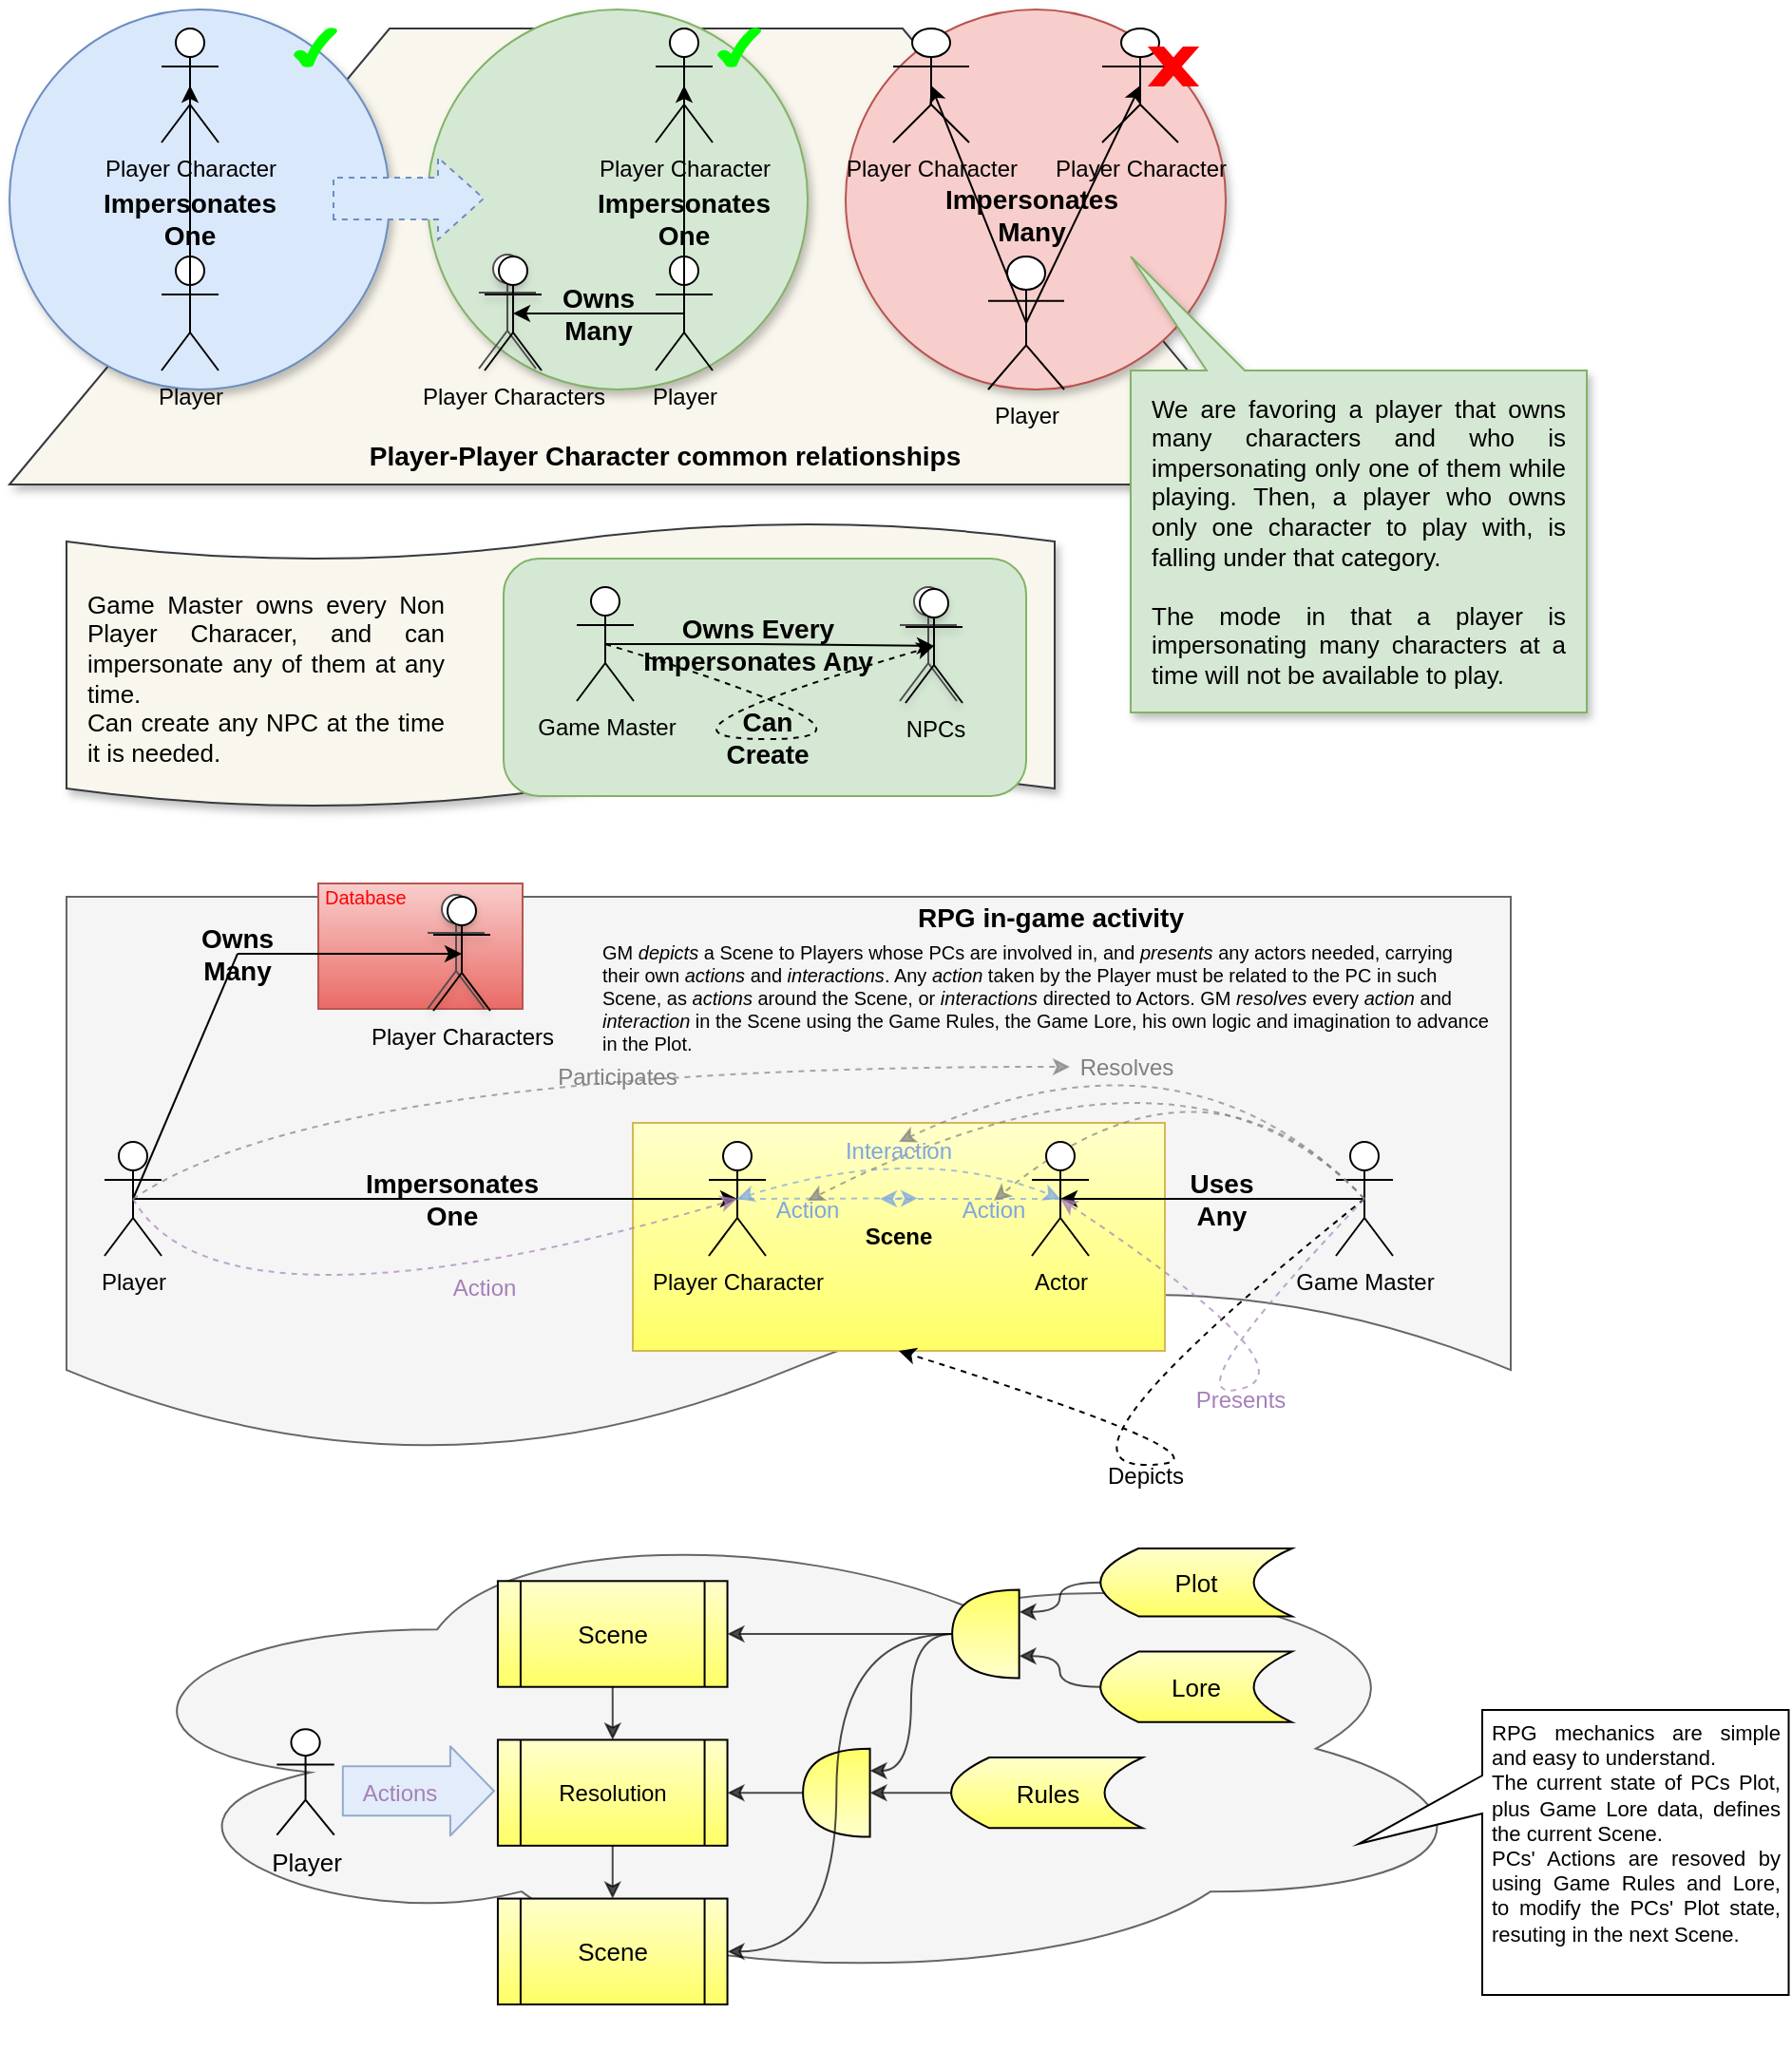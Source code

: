 <mxfile version="20.3.7" type="github">
  <diagram id="R2lEEEUBdFMjLlhIrx00" name="Page-1">
    <mxGraphModel dx="1422" dy="833" grid="1" gridSize="10" guides="1" tooltips="1" connect="1" arrows="1" fold="1" page="1" pageScale="1" pageWidth="850" pageHeight="1100" math="0" shadow="0" extFonts="Permanent Marker^https://fonts.googleapis.com/css?family=Permanent+Marker">
      <root>
        <mxCell id="0" />
        <mxCell id="1" parent="0" />
        <mxCell id="aou195hVtxNa3PgW23SX-64" value="" style="group" parent="1" vertex="1" connectable="0">
          <mxGeometry x="40" y="280" width="520" height="150" as="geometry" />
        </mxCell>
        <mxCell id="aou195hVtxNa3PgW23SX-57" value="" style="shape=tape;whiteSpace=wrap;html=1;shadow=1;fontSize=14;size=0.133;fillColor=#f9f7ed;strokeColor=#36393d;" parent="aou195hVtxNa3PgW23SX-64" vertex="1">
          <mxGeometry width="520" height="150" as="geometry" />
        </mxCell>
        <mxCell id="aou195hVtxNa3PgW23SX-55" value="" style="group" parent="aou195hVtxNa3PgW23SX-64" vertex="1" connectable="0">
          <mxGeometry x="230" y="19" width="275" height="125" as="geometry" />
        </mxCell>
        <mxCell id="aou195hVtxNa3PgW23SX-54" value="" style="rounded=1;whiteSpace=wrap;html=1;shadow=0;strokeColor=#82b366;fontSize=14;fillColor=#d5e8d4;" parent="aou195hVtxNa3PgW23SX-55" vertex="1">
          <mxGeometry width="275" height="125" as="geometry" />
        </mxCell>
        <mxCell id="aou195hVtxNa3PgW23SX-9" value="Game Master" style="shape=umlActor;verticalLabelPosition=bottom;verticalAlign=top;html=1;outlineConnect=0;" parent="aou195hVtxNa3PgW23SX-55" vertex="1">
          <mxGeometry x="38.5" y="15" width="30" height="60" as="geometry" />
        </mxCell>
        <mxCell id="aou195hVtxNa3PgW23SX-45" value="" style="shape=umlActor;verticalLabelPosition=bottom;verticalAlign=top;html=1;outlineConnect=0;strokeColor=#4D4D4D;shadow=1;container=0;" parent="aou195hVtxNa3PgW23SX-55" vertex="1">
          <mxGeometry x="208.5" y="15" width="30" height="60" as="geometry" />
        </mxCell>
        <mxCell id="aou195hVtxNa3PgW23SX-46" value="NPCs" style="shape=umlActor;verticalLabelPosition=bottom;verticalAlign=top;html=1;outlineConnect=0;container=0;" parent="aou195hVtxNa3PgW23SX-55" vertex="1">
          <mxGeometry x="211.5" y="16" width="30" height="60" as="geometry" />
        </mxCell>
        <mxCell id="aou195hVtxNa3PgW23SX-47" value="" style="endArrow=classic;html=1;rounded=0;fontSize=14;exitX=0.5;exitY=0.5;exitDx=0;exitDy=0;exitPerimeter=0;entryX=0.5;entryY=0.5;entryDx=0;entryDy=0;entryPerimeter=0;startArrow=none;" parent="aou195hVtxNa3PgW23SX-55" source="aou195hVtxNa3PgW23SX-48" target="aou195hVtxNa3PgW23SX-46" edge="1">
          <mxGeometry width="50" height="50" relative="1" as="geometry">
            <mxPoint x="158.5" y="205" as="sourcePoint" />
            <mxPoint x="208.5" y="155" as="targetPoint" />
          </mxGeometry>
        </mxCell>
        <mxCell id="aou195hVtxNa3PgW23SX-48" value="&lt;b&gt;Owns Every&lt;br&gt;Impersonates Any&lt;br&gt;&lt;/b&gt;" style="text;html=1;strokeColor=none;fillColor=none;align=center;verticalAlign=middle;whiteSpace=wrap;rounded=0;fontSize=14;container=0;" parent="aou195hVtxNa3PgW23SX-55" vertex="1">
          <mxGeometry x="68.5" y="30" width="130" height="30" as="geometry" />
        </mxCell>
        <mxCell id="aou195hVtxNa3PgW23SX-49" value="" style="endArrow=none;html=1;rounded=0;fontSize=14;exitX=0.5;exitY=0.5;exitDx=0;exitDy=0;exitPerimeter=0;entryX=0.5;entryY=0.5;entryDx=0;entryDy=0;entryPerimeter=0;" parent="aou195hVtxNa3PgW23SX-55" source="aou195hVtxNa3PgW23SX-9" target="aou195hVtxNa3PgW23SX-48" edge="1">
          <mxGeometry width="50" height="50" relative="1" as="geometry">
            <mxPoint x="53.5" y="45" as="sourcePoint" />
            <mxPoint x="226.5" y="46" as="targetPoint" />
          </mxGeometry>
        </mxCell>
        <mxCell id="aou195hVtxNa3PgW23SX-52" value="" style="curved=1;endArrow=classic;html=1;rounded=0;fontSize=14;exitX=0.5;exitY=0.5;exitDx=0;exitDy=0;exitPerimeter=0;entryX=0.5;entryY=0.5;entryDx=0;entryDy=0;entryPerimeter=0;dashed=1;" parent="aou195hVtxNa3PgW23SX-55" source="aou195hVtxNa3PgW23SX-9" target="aou195hVtxNa3PgW23SX-46" edge="1">
          <mxGeometry width="50" height="50" relative="1" as="geometry">
            <mxPoint x="268.5" y="265" as="sourcePoint" />
            <mxPoint x="318.5" y="215" as="targetPoint" />
            <Array as="points">
              <mxPoint x="218.5" y="95" />
              <mxPoint x="58.5" y="95" />
            </Array>
          </mxGeometry>
        </mxCell>
        <mxCell id="aou195hVtxNa3PgW23SX-53" value="&lt;b&gt;Can&lt;br&gt;Create&lt;/b&gt;" style="text;html=1;strokeColor=none;fillColor=none;align=center;verticalAlign=middle;whiteSpace=wrap;rounded=0;shadow=0;fontSize=14;" parent="aou195hVtxNa3PgW23SX-55" vertex="1">
          <mxGeometry x="108.5" y="79" width="60" height="30" as="geometry" />
        </mxCell>
        <mxCell id="aou195hVtxNa3PgW23SX-56" value="&lt;div style=&quot;text-align: justify; font-size: 13px;&quot;&gt;&lt;font style=&quot;font-size: 13px;&quot;&gt;Game Master owns every Non Player Characer, and can impersonate any of them at any time.&lt;/font&gt;&lt;/div&gt;&lt;div style=&quot;text-align: justify; font-size: 13px;&quot;&gt;&lt;font style=&quot;font-size: 13px;&quot;&gt;Can create any NPC at the time it is needed.&lt;/font&gt;&lt;/div&gt;" style="text;html=1;strokeColor=none;fillColor=none;align=center;verticalAlign=middle;whiteSpace=wrap;rounded=0;shadow=0;fontSize=14;" parent="aou195hVtxNa3PgW23SX-64" vertex="1">
          <mxGeometry x="10" y="19" width="190" height="125" as="geometry" />
        </mxCell>
        <mxCell id="ZuMW4sjzyDr7PXu_pNEu-15" value="" style="group" parent="1" vertex="1" connectable="0">
          <mxGeometry x="10" y="10" width="830" height="370" as="geometry" />
        </mxCell>
        <mxCell id="aou195hVtxNa3PgW23SX-34" value="" style="group;" parent="ZuMW4sjzyDr7PXu_pNEu-15" vertex="1" connectable="0">
          <mxGeometry width="670" height="250" as="geometry" />
        </mxCell>
        <mxCell id="aou195hVtxNa3PgW23SX-58" value="" style="shape=trapezoid;perimeter=trapezoidPerimeter;whiteSpace=wrap;html=1;fixedSize=1;shadow=1;strokeColor=#36393d;fontSize=14;fillColor=#f9f7ed;size=200;" parent="aou195hVtxNa3PgW23SX-34" vertex="1">
          <mxGeometry y="10" width="670" height="240" as="geometry" />
        </mxCell>
        <mxCell id="aou195hVtxNa3PgW23SX-33" value="" style="ellipse;whiteSpace=wrap;html=1;aspect=fixed;shadow=1;strokeColor=#6c8ebf;fontSize=14;fillColor=#dae8fc;container=0;" parent="aou195hVtxNa3PgW23SX-34" vertex="1">
          <mxGeometry width="200" height="200" as="geometry" />
        </mxCell>
        <mxCell id="aou195hVtxNa3PgW23SX-2" value="Player" style="shape=umlActor;verticalLabelPosition=bottom;verticalAlign=top;html=1;outlineConnect=0;container=0;" parent="aou195hVtxNa3PgW23SX-34" vertex="1">
          <mxGeometry x="80" y="130" width="30" height="60" as="geometry" />
        </mxCell>
        <mxCell id="aou195hVtxNa3PgW23SX-11" value="Player Character" style="shape=umlActor;verticalLabelPosition=bottom;verticalAlign=top;html=1;outlineConnect=0;container=0;" parent="aou195hVtxNa3PgW23SX-34" vertex="1">
          <mxGeometry x="80" y="10" width="30" height="60" as="geometry" />
        </mxCell>
        <mxCell id="aou195hVtxNa3PgW23SX-27" value="&lt;b&gt;Impersonates&lt;br&gt;One&lt;br&gt;&lt;/b&gt;" style="text;html=1;strokeColor=none;fillColor=none;align=center;verticalAlign=middle;whiteSpace=wrap;rounded=0;fontSize=14;container=0;" parent="aou195hVtxNa3PgW23SX-34" vertex="1">
          <mxGeometry x="45" y="95" width="100" height="30" as="geometry" />
        </mxCell>
        <mxCell id="aou195hVtxNa3PgW23SX-28" value="" style="endArrow=classic;html=1;rounded=0;fontSize=14;exitX=0.5;exitY=0.5;exitDx=0;exitDy=0;exitPerimeter=0;entryX=0.5;entryY=0.5;entryDx=0;entryDy=0;entryPerimeter=0;" parent="aou195hVtxNa3PgW23SX-34" source="aou195hVtxNa3PgW23SX-2" target="aou195hVtxNa3PgW23SX-11" edge="1">
          <mxGeometry width="50" height="50" relative="1" as="geometry">
            <mxPoint x="100" y="160" as="sourcePoint" />
            <mxPoint x="100" y="40" as="targetPoint" />
          </mxGeometry>
        </mxCell>
        <mxCell id="aou195hVtxNa3PgW23SX-37" value="" style="verticalLabelPosition=bottom;verticalAlign=top;html=1;shape=mxgraph.basic.tick;shadow=0;strokeColor=#00FF00;fontSize=14;fillColor=#00FF00;" parent="aou195hVtxNa3PgW23SX-34" vertex="1">
          <mxGeometry x="150" y="10" width="22" height="20" as="geometry" />
        </mxCell>
        <mxCell id="aou195hVtxNa3PgW23SX-42" value="&lt;b&gt;Player-Player Character common relationships&lt;/b&gt;" style="text;html=1;strokeColor=none;fillColor=none;align=center;verticalAlign=middle;whiteSpace=wrap;rounded=0;shadow=0;fontSize=14;" parent="aou195hVtxNa3PgW23SX-34" vertex="1">
          <mxGeometry x="180" y="220" width="330" height="30" as="geometry" />
        </mxCell>
        <mxCell id="aou195hVtxNa3PgW23SX-35" value="" style="group" parent="ZuMW4sjzyDr7PXu_pNEu-15" vertex="1" connectable="0">
          <mxGeometry x="220" width="200" height="200" as="geometry" />
        </mxCell>
        <mxCell id="aou195hVtxNa3PgW23SX-32" value="" style="ellipse;whiteSpace=wrap;html=1;aspect=fixed;shadow=1;strokeColor=#82b366;fontSize=14;fillColor=#d5e8d4;container=0;" parent="aou195hVtxNa3PgW23SX-35" vertex="1">
          <mxGeometry width="200" height="200" as="geometry" />
        </mxCell>
        <mxCell id="aou195hVtxNa3PgW23SX-26" value="" style="shape=umlActor;verticalLabelPosition=bottom;verticalAlign=top;html=1;outlineConnect=0;strokeColor=#4D4D4D;shadow=1;container=0;" parent="aou195hVtxNa3PgW23SX-35" vertex="1">
          <mxGeometry x="27" y="129" width="30" height="60" as="geometry" />
        </mxCell>
        <mxCell id="aou195hVtxNa3PgW23SX-6" value="Player" style="shape=umlActor;verticalLabelPosition=bottom;verticalAlign=top;html=1;outlineConnect=0;container=0;" parent="aou195hVtxNa3PgW23SX-35" vertex="1">
          <mxGeometry x="120" y="130" width="30" height="60" as="geometry" />
        </mxCell>
        <mxCell id="aou195hVtxNa3PgW23SX-12" value="Player Characters" style="shape=umlActor;verticalLabelPosition=bottom;verticalAlign=top;html=1;outlineConnect=0;container=0;" parent="aou195hVtxNa3PgW23SX-35" vertex="1">
          <mxGeometry x="30" y="130" width="30" height="60" as="geometry" />
        </mxCell>
        <mxCell id="aou195hVtxNa3PgW23SX-13" value="Player Character" style="shape=umlActor;verticalLabelPosition=bottom;verticalAlign=top;html=1;outlineConnect=0;container=0;" parent="aou195hVtxNa3PgW23SX-35" vertex="1">
          <mxGeometry x="120" y="10" width="30" height="60" as="geometry" />
        </mxCell>
        <mxCell id="aou195hVtxNa3PgW23SX-21" value="" style="endArrow=classic;html=1;rounded=0;fontSize=14;exitX=0.5;exitY=0.5;exitDx=0;exitDy=0;exitPerimeter=0;entryX=0.5;entryY=0.5;entryDx=0;entryDy=0;entryPerimeter=0;" parent="aou195hVtxNa3PgW23SX-35" source="aou195hVtxNa3PgW23SX-6" target="aou195hVtxNa3PgW23SX-13" edge="1">
          <mxGeometry width="50" height="50" relative="1" as="geometry">
            <mxPoint x="220" y="160" as="sourcePoint" />
            <mxPoint x="270" y="110" as="targetPoint" />
          </mxGeometry>
        </mxCell>
        <mxCell id="aou195hVtxNa3PgW23SX-22" value="&lt;b&gt;Impersonates&lt;br&gt;One&lt;br&gt;&lt;/b&gt;" style="text;html=1;strokeColor=none;fillColor=none;align=center;verticalAlign=middle;whiteSpace=wrap;rounded=0;fontSize=14;container=0;" parent="aou195hVtxNa3PgW23SX-35" vertex="1">
          <mxGeometry x="85" y="95" width="100" height="30" as="geometry" />
        </mxCell>
        <mxCell id="aou195hVtxNa3PgW23SX-23" value="" style="endArrow=classic;html=1;rounded=0;fontSize=14;exitX=0.5;exitY=0.5;exitDx=0;exitDy=0;exitPerimeter=0;entryX=0.5;entryY=0.5;entryDx=0;entryDy=0;entryPerimeter=0;startArrow=none;" parent="aou195hVtxNa3PgW23SX-35" source="aou195hVtxNa3PgW23SX-24" target="aou195hVtxNa3PgW23SX-12" edge="1">
          <mxGeometry width="50" height="50" relative="1" as="geometry">
            <mxPoint x="220" y="180" as="sourcePoint" />
            <mxPoint x="270" y="130" as="targetPoint" />
          </mxGeometry>
        </mxCell>
        <mxCell id="aou195hVtxNa3PgW23SX-24" value="&lt;b&gt;Owns&lt;br&gt;Many&lt;br&gt;&lt;/b&gt;" style="text;html=1;strokeColor=none;fillColor=none;align=center;verticalAlign=middle;whiteSpace=wrap;rounded=0;fontSize=14;container=0;" parent="aou195hVtxNa3PgW23SX-35" vertex="1">
          <mxGeometry x="60" y="145" width="60" height="30" as="geometry" />
        </mxCell>
        <mxCell id="aou195hVtxNa3PgW23SX-25" value="" style="endArrow=none;html=1;rounded=0;fontSize=14;exitX=0.5;exitY=0.5;exitDx=0;exitDy=0;exitPerimeter=0;entryX=0.5;entryY=0.5;entryDx=0;entryDy=0;entryPerimeter=0;" parent="aou195hVtxNa3PgW23SX-35" source="aou195hVtxNa3PgW23SX-6" target="aou195hVtxNa3PgW23SX-24" edge="1">
          <mxGeometry width="50" height="50" relative="1" as="geometry">
            <mxPoint x="135" y="160" as="sourcePoint" />
            <mxPoint x="45" y="160" as="targetPoint" />
          </mxGeometry>
        </mxCell>
        <mxCell id="aou195hVtxNa3PgW23SX-38" value="" style="verticalLabelPosition=bottom;verticalAlign=top;html=1;shape=mxgraph.basic.tick;shadow=0;strokeColor=#00FF00;fontSize=14;fillColor=#00FF00;" parent="aou195hVtxNa3PgW23SX-35" vertex="1">
          <mxGeometry x="153" y="10" width="22" height="20" as="geometry" />
        </mxCell>
        <mxCell id="aou195hVtxNa3PgW23SX-61" value="" style="shape=flexArrow;endArrow=classic;html=1;rounded=0;dashed=1;fontSize=14;width=22;endSize=7.67;fillColor=#dae8fc;strokeColor=#6c8ebf;" parent="aou195hVtxNa3PgW23SX-35" edge="1">
          <mxGeometry width="50" height="50" relative="1" as="geometry">
            <mxPoint x="-50" y="99.5" as="sourcePoint" />
            <mxPoint x="30" y="99.5" as="targetPoint" />
          </mxGeometry>
        </mxCell>
        <mxCell id="aou195hVtxNa3PgW23SX-36" value="" style="group" parent="ZuMW4sjzyDr7PXu_pNEu-15" vertex="1" connectable="0">
          <mxGeometry x="440" width="200" height="200" as="geometry" />
        </mxCell>
        <mxCell id="aou195hVtxNa3PgW23SX-29" value="" style="ellipse;whiteSpace=wrap;html=1;aspect=fixed;shadow=1;strokeColor=#b85450;fontSize=14;fillColor=#f8cecc;container=0;" parent="aou195hVtxNa3PgW23SX-36" vertex="1">
          <mxGeometry width="200" height="200" as="geometry" />
        </mxCell>
        <mxCell id="aou195hVtxNa3PgW23SX-5" value="Player" style="shape=umlActor;verticalLabelPosition=bottom;verticalAlign=top;html=1;outlineConnect=0;container=0;" parent="aou195hVtxNa3PgW23SX-36" vertex="1">
          <mxGeometry x="75" y="130" width="40" height="70" as="geometry" />
        </mxCell>
        <mxCell id="aou195hVtxNa3PgW23SX-14" value="Player Character" style="shape=umlActor;verticalLabelPosition=bottom;verticalAlign=top;html=1;outlineConnect=0;container=0;" parent="aou195hVtxNa3PgW23SX-36" vertex="1">
          <mxGeometry x="25" y="10" width="40" height="60" as="geometry" />
        </mxCell>
        <mxCell id="aou195hVtxNa3PgW23SX-15" value="Player Character" style="shape=umlActor;verticalLabelPosition=bottom;verticalAlign=top;html=1;outlineConnect=0;container=0;" parent="aou195hVtxNa3PgW23SX-36" vertex="1">
          <mxGeometry x="135" y="10" width="40" height="60" as="geometry" />
        </mxCell>
        <mxCell id="aou195hVtxNa3PgW23SX-16" value="" style="endArrow=classic;html=1;rounded=0;exitX=0.5;exitY=0.5;exitDx=0;exitDy=0;exitPerimeter=0;entryX=0.5;entryY=0.5;entryDx=0;entryDy=0;entryPerimeter=0;" parent="aou195hVtxNa3PgW23SX-36" source="aou195hVtxNa3PgW23SX-5" target="aou195hVtxNa3PgW23SX-14" edge="1">
          <mxGeometry width="50" height="50" relative="1" as="geometry">
            <mxPoint x="-205" y="-60" as="sourcePoint" />
            <mxPoint x="55" y="90" as="targetPoint" />
          </mxGeometry>
        </mxCell>
        <mxCell id="aou195hVtxNa3PgW23SX-17" value="" style="endArrow=classic;html=1;rounded=0;exitX=0.5;exitY=0.5;exitDx=0;exitDy=0;exitPerimeter=0;entryX=0.5;entryY=0.5;entryDx=0;entryDy=0;entryPerimeter=0;" parent="aou195hVtxNa3PgW23SX-36" source="aou195hVtxNa3PgW23SX-5" target="aou195hVtxNa3PgW23SX-15" edge="1">
          <mxGeometry width="50" height="50" relative="1" as="geometry">
            <mxPoint x="145" y="180" as="sourcePoint" />
            <mxPoint x="195" y="130" as="targetPoint" />
          </mxGeometry>
        </mxCell>
        <mxCell id="aou195hVtxNa3PgW23SX-18" value="&lt;font style=&quot;font-size: 14px;&quot;&gt;&lt;b&gt;Impersonates Many&lt;/b&gt;&lt;/font&gt;" style="text;html=1;strokeColor=none;fillColor=none;align=center;verticalAlign=middle;whiteSpace=wrap;rounded=0;container=0;" parent="aou195hVtxNa3PgW23SX-36" vertex="1">
          <mxGeometry x="48" y="93" width="100" height="30" as="geometry" />
        </mxCell>
        <mxCell id="aou195hVtxNa3PgW23SX-41" value="" style="verticalLabelPosition=bottom;verticalAlign=top;html=1;shape=mxgraph.basic.x;shadow=0;strokeColor=#FF0000;fontSize=14;fillColor=#FF0000;" parent="aou195hVtxNa3PgW23SX-36" vertex="1">
          <mxGeometry x="160" y="20" width="25" height="20" as="geometry" />
        </mxCell>
        <mxCell id="aou195hVtxNa3PgW23SX-59" value="" style="shape=callout;whiteSpace=wrap;html=1;perimeter=calloutPerimeter;shadow=1;strokeColor=#82b366;fontSize=14;fillColor=#d5e8d4;rotation=-180;position2=1;size=60;position=0.75;base=20;" parent="ZuMW4sjzyDr7PXu_pNEu-15" vertex="1">
          <mxGeometry x="590" y="130" width="240" height="240" as="geometry" />
        </mxCell>
        <mxCell id="aou195hVtxNa3PgW23SX-43" value="&lt;div style=&quot;text-align: justify; font-size: 13px;&quot;&gt;&lt;font style=&quot;font-size: 13px;&quot;&gt;&lt;span style=&quot;background-color: initial;&quot;&gt;We are favoring a player that owns many characters and who is impersonating only one of them while playing.&amp;nbsp;&lt;/span&gt;&lt;span style=&quot;background-color: initial;&quot;&gt;Then, a player who owns only one character to play with, is falling under that category.&lt;/span&gt;&lt;/font&gt;&lt;/div&gt;&lt;div style=&quot;text-align: justify; font-size: 13px;&quot;&gt;&lt;span style=&quot;background-color: initial;&quot;&gt;&lt;font style=&quot;font-size: 13px;&quot;&gt;&lt;br&gt;&lt;/font&gt;&lt;/span&gt;&lt;/div&gt;&lt;div style=&quot;text-align: justify; font-size: 13px;&quot;&gt;&lt;span style=&quot;background-color: initial;&quot;&gt;&lt;font style=&quot;font-size: 13px;&quot;&gt;The mode in that a player is impersonating many characters at a time will not be available to play.&lt;/font&gt;&lt;/span&gt;&lt;br&gt;&lt;/div&gt;" style="text;html=1;align=center;verticalAlign=middle;whiteSpace=wrap;rounded=0;shadow=0;fontSize=14;" parent="ZuMW4sjzyDr7PXu_pNEu-15" vertex="1">
          <mxGeometry x="600" y="200" width="220" height="160" as="geometry" />
        </mxCell>
        <mxCell id="bIGRko6XM1G6xnFG-4mg-47" value="" style="group" parent="1" vertex="1" connectable="0">
          <mxGeometry x="40" y="470" width="760" height="322" as="geometry" />
        </mxCell>
        <mxCell id="bIGRko6XM1G6xnFG-4mg-45" value="" style="shape=document;whiteSpace=wrap;html=1;boundedLbl=1;fontSize=14;fontColor=#333333;fillColor=#f5f5f5;strokeColor=#666666;" parent="bIGRko6XM1G6xnFG-4mg-47" vertex="1">
          <mxGeometry y="7" width="760" height="293" as="geometry" />
        </mxCell>
        <mxCell id="bIGRko6XM1G6xnFG-4mg-42" value="&lt;font style=&quot;font-size: 10px;&quot;&gt;Database&lt;/font&gt;" style="rounded=0;whiteSpace=wrap;html=1;align=left;verticalAlign=top;fontSize=10;spacing=0;spacingTop=-3;spacingLeft=3;fillColor=#f8cecc;gradientColor=#ea6b66;strokeColor=#b85450;fontColor=#FF0000;" parent="bIGRko6XM1G6xnFG-4mg-47" vertex="1">
          <mxGeometry x="132.5" width="107.5" height="66" as="geometry" />
        </mxCell>
        <mxCell id="xYm1li1c4TxU5nElEBFN-1" value="&lt;b&gt;Scene&lt;/b&gt;" style="rounded=0;whiteSpace=wrap;html=1;fillColor=#FFFFCC;strokeColor=#d6b656;gradientColor=#FFFF66;" parent="bIGRko6XM1G6xnFG-4mg-47" vertex="1">
          <mxGeometry x="298" y="126" width="280" height="120" as="geometry" />
        </mxCell>
        <mxCell id="ZuMW4sjzyDr7PXu_pNEu-3" value="" style="shape=umlActor;verticalLabelPosition=bottom;verticalAlign=top;html=1;outlineConnect=0;strokeColor=#4D4D4D;shadow=1;container=0;" parent="bIGRko6XM1G6xnFG-4mg-47" vertex="1">
          <mxGeometry x="190" y="6" width="30" height="60" as="geometry" />
        </mxCell>
        <mxCell id="ZuMW4sjzyDr7PXu_pNEu-4" value="Player" style="shape=umlActor;verticalLabelPosition=bottom;verticalAlign=top;html=1;outlineConnect=0;container=0;" parent="bIGRko6XM1G6xnFG-4mg-47" vertex="1">
          <mxGeometry x="20" y="136" width="30" height="60" as="geometry" />
        </mxCell>
        <mxCell id="ZuMW4sjzyDr7PXu_pNEu-5" value="Player Characters" style="shape=umlActor;verticalLabelPosition=bottom;verticalAlign=top;html=1;outlineConnect=0;container=0;" parent="bIGRko6XM1G6xnFG-4mg-47" vertex="1">
          <mxGeometry x="193" y="7" width="30" height="60" as="geometry" />
        </mxCell>
        <mxCell id="ZuMW4sjzyDr7PXu_pNEu-6" value="Player Character" style="shape=umlActor;verticalLabelPosition=bottom;verticalAlign=top;html=1;outlineConnect=0;container=0;" parent="bIGRko6XM1G6xnFG-4mg-47" vertex="1">
          <mxGeometry x="338" y="136" width="30" height="60" as="geometry" />
        </mxCell>
        <mxCell id="ZuMW4sjzyDr7PXu_pNEu-7" value="" style="endArrow=classic;html=1;rounded=0;fontSize=14;exitX=0.5;exitY=0.5;exitDx=0;exitDy=0;exitPerimeter=0;entryX=0.5;entryY=0.5;entryDx=0;entryDy=0;entryPerimeter=0;startArrow=none;" parent="bIGRko6XM1G6xnFG-4mg-47" target="ZuMW4sjzyDr7PXu_pNEu-6" edge="1">
          <mxGeometry width="50" height="50" relative="1" as="geometry">
            <mxPoint x="240" y="166" as="sourcePoint" />
            <mxPoint x="451" y="116" as="targetPoint" />
          </mxGeometry>
        </mxCell>
        <mxCell id="ZuMW4sjzyDr7PXu_pNEu-9" value="" style="endArrow=classic;html=1;rounded=0;fontSize=14;exitX=0.5;exitY=0.5;exitDx=0;exitDy=0;exitPerimeter=0;entryX=0.5;entryY=0.5;entryDx=0;entryDy=0;entryPerimeter=0;startArrow=none;" parent="bIGRko6XM1G6xnFG-4mg-47" source="ZuMW4sjzyDr7PXu_pNEu-10" target="ZuMW4sjzyDr7PXu_pNEu-5" edge="1">
          <mxGeometry width="50" height="50" relative="1" as="geometry">
            <mxPoint x="153" y="186" as="sourcePoint" />
            <mxPoint x="203" y="136" as="targetPoint" />
          </mxGeometry>
        </mxCell>
        <mxCell id="ZuMW4sjzyDr7PXu_pNEu-10" value="&lt;b&gt;Owns&lt;br&gt;Many&lt;br&gt;&lt;/b&gt;" style="text;html=1;strokeColor=none;fillColor=none;align=center;verticalAlign=middle;whiteSpace=wrap;rounded=0;fontSize=14;container=0;" parent="bIGRko6XM1G6xnFG-4mg-47" vertex="1">
          <mxGeometry x="60" y="22" width="60" height="30" as="geometry" />
        </mxCell>
        <mxCell id="ZuMW4sjzyDr7PXu_pNEu-11" value="" style="endArrow=none;html=1;rounded=0;fontSize=14;exitX=0.5;exitY=0.5;exitDx=0;exitDy=0;exitPerimeter=0;entryX=0.5;entryY=0.5;entryDx=0;entryDy=0;entryPerimeter=0;" parent="bIGRko6XM1G6xnFG-4mg-47" source="ZuMW4sjzyDr7PXu_pNEu-4" target="ZuMW4sjzyDr7PXu_pNEu-10" edge="1">
          <mxGeometry width="50" height="50" relative="1" as="geometry">
            <mxPoint x="188" y="166" as="sourcePoint" />
            <mxPoint x="98" y="166" as="targetPoint" />
          </mxGeometry>
        </mxCell>
        <mxCell id="ZuMW4sjzyDr7PXu_pNEu-8" value="&lt;b&gt;Impersonates&lt;br&gt;One&lt;br&gt;&lt;/b&gt;" style="text;html=1;strokeColor=none;fillColor=none;align=center;verticalAlign=middle;whiteSpace=wrap;rounded=0;fontSize=14;container=0;" parent="bIGRko6XM1G6xnFG-4mg-47" vertex="1">
          <mxGeometry x="153" y="151" width="100" height="30" as="geometry" />
        </mxCell>
        <mxCell id="ZuMW4sjzyDr7PXu_pNEu-16" value="" style="endArrow=none;html=1;rounded=0;fontSize=14;exitX=0.5;exitY=0.5;exitDx=0;exitDy=0;exitPerimeter=0;entryX=0.5;entryY=0.5;entryDx=0;entryDy=0;entryPerimeter=0;" parent="bIGRko6XM1G6xnFG-4mg-47" source="ZuMW4sjzyDr7PXu_pNEu-4" edge="1">
          <mxGeometry width="50" height="50" relative="1" as="geometry">
            <mxPoint x="245" y="166" as="sourcePoint" />
            <mxPoint x="322" y="166" as="targetPoint" />
          </mxGeometry>
        </mxCell>
        <mxCell id="ZuMW4sjzyDr7PXu_pNEu-18" value="Game Master" style="shape=umlActor;verticalLabelPosition=bottom;verticalAlign=top;html=1;outlineConnect=0;" parent="bIGRko6XM1G6xnFG-4mg-47" vertex="1">
          <mxGeometry x="668" y="136" width="30" height="60" as="geometry" />
        </mxCell>
        <mxCell id="ZuMW4sjzyDr7PXu_pNEu-19" value="" style="endArrow=classic;html=1;rounded=0;exitX=0.5;exitY=0.5;exitDx=0;exitDy=0;exitPerimeter=0;entryX=0.5;entryY=0.5;entryDx=0;entryDy=0;entryPerimeter=0;" parent="bIGRko6XM1G6xnFG-4mg-47" source="ZuMW4sjzyDr7PXu_pNEu-18" target="ZuMW4sjzyDr7PXu_pNEu-17" edge="1">
          <mxGeometry width="50" height="50" relative="1" as="geometry">
            <mxPoint x="828" y="56" as="sourcePoint" />
            <mxPoint x="878" y="6" as="targetPoint" />
          </mxGeometry>
        </mxCell>
        <mxCell id="ZuMW4sjzyDr7PXu_pNEu-20" value="&lt;b&gt;Uses&lt;br&gt;Any&lt;br&gt;&lt;/b&gt;" style="text;html=1;strokeColor=none;fillColor=none;align=center;verticalAlign=middle;whiteSpace=wrap;rounded=0;fontSize=14;container=0;" parent="bIGRko6XM1G6xnFG-4mg-47" vertex="1">
          <mxGeometry x="558" y="151" width="100" height="30" as="geometry" />
        </mxCell>
        <mxCell id="bIGRko6XM1G6xnFG-4mg-3" value="" style="curved=1;endArrow=classic;html=1;rounded=0;dashed=1;exitX=0.5;exitY=0.5;exitDx=0;exitDy=0;exitPerimeter=0;entryX=0.5;entryY=1;entryDx=0;entryDy=0;" parent="bIGRko6XM1G6xnFG-4mg-47" source="ZuMW4sjzyDr7PXu_pNEu-18" target="xYm1li1c4TxU5nElEBFN-1" edge="1">
          <mxGeometry width="50" height="50" relative="1" as="geometry">
            <mxPoint x="693" y="176" as="sourcePoint" />
            <mxPoint x="528" y="256" as="targetPoint" />
            <Array as="points">
              <mxPoint x="508" y="306" />
              <mxPoint x="628" y="306" />
            </Array>
          </mxGeometry>
        </mxCell>
        <mxCell id="bIGRko6XM1G6xnFG-4mg-7" value="Depicts" style="text;html=1;strokeColor=none;fillColor=none;align=center;verticalAlign=middle;whiteSpace=wrap;rounded=0;" parent="bIGRko6XM1G6xnFG-4mg-47" vertex="1">
          <mxGeometry x="538" y="302" width="60" height="20" as="geometry" />
        </mxCell>
        <mxCell id="bIGRko6XM1G6xnFG-4mg-8" value="Presents" style="text;html=1;strokeColor=none;fillColor=none;align=center;verticalAlign=middle;whiteSpace=wrap;rounded=0;fontColor=#A680B8;" parent="bIGRko6XM1G6xnFG-4mg-47" vertex="1">
          <mxGeometry x="588" y="264" width="60" height="15" as="geometry" />
        </mxCell>
        <mxCell id="bIGRko6XM1G6xnFG-4mg-11" value="" style="curved=1;endArrow=classic;html=1;rounded=0;exitX=0.5;exitY=0.5;exitDx=0;exitDy=0;exitPerimeter=0;entryX=0.5;entryY=0.5;entryDx=0;entryDy=0;dashed=1;entryPerimeter=0;strokeColor=#A680B8;opacity=70;" parent="bIGRko6XM1G6xnFG-4mg-47" target="ZuMW4sjzyDr7PXu_pNEu-17" edge="1">
          <mxGeometry width="50" height="50" relative="1" as="geometry">
            <mxPoint x="683" y="166" as="sourcePoint" />
            <mxPoint x="518" y="126" as="targetPoint" />
            <Array as="points">
              <mxPoint x="578" y="276" />
              <mxPoint x="658" y="256" />
            </Array>
          </mxGeometry>
        </mxCell>
        <mxCell id="bIGRko6XM1G6xnFG-4mg-24" value="" style="curved=1;endArrow=classic;html=1;rounded=0;dashed=1;exitX=0.5;exitY=0.5;exitDx=0;exitDy=0;exitPerimeter=0;entryX=0.5;entryY=0.5;entryDx=0;entryDy=0;entryPerimeter=0;fontColor=#A680B8;strokeColor=#A680B8;opacity=70;" parent="bIGRko6XM1G6xnFG-4mg-47" source="ZuMW4sjzyDr7PXu_pNEu-4" target="ZuMW4sjzyDr7PXu_pNEu-6" edge="1">
          <mxGeometry width="50" height="50" relative="1" as="geometry">
            <mxPoint x="278" y="306" as="sourcePoint" />
            <mxPoint x="328" y="256" as="targetPoint" />
            <Array as="points">
              <mxPoint x="58" y="206" />
              <mxPoint x="218" y="206" />
            </Array>
          </mxGeometry>
        </mxCell>
        <mxCell id="bIGRko6XM1G6xnFG-4mg-25" value="" style="endArrow=classic;html=1;rounded=0;dashed=1;exitX=0.5;exitY=0.5;exitDx=0;exitDy=0;exitPerimeter=0;strokeColor=#7EA6E0;opacity=70;" parent="bIGRko6XM1G6xnFG-4mg-47" source="ZuMW4sjzyDr7PXu_pNEu-6" edge="1">
          <mxGeometry width="50" height="50" relative="1" as="geometry">
            <mxPoint x="348" y="165.71" as="sourcePoint" />
            <mxPoint x="448" y="165.71" as="targetPoint" />
          </mxGeometry>
        </mxCell>
        <mxCell id="bIGRko6XM1G6xnFG-4mg-27" value="Action" style="text;html=1;strokeColor=none;fillColor=none;align=center;verticalAlign=middle;whiteSpace=wrap;rounded=0;fontColor=#7EA6E0;opacity=70;" parent="bIGRko6XM1G6xnFG-4mg-47" vertex="1">
          <mxGeometry x="370" y="167" width="40" height="10" as="geometry" />
        </mxCell>
        <mxCell id="bIGRko6XM1G6xnFG-4mg-28" value="Action" style="text;html=1;strokeColor=none;fillColor=none;align=center;verticalAlign=middle;whiteSpace=wrap;rounded=0;fontColor=#A680B8;" parent="bIGRko6XM1G6xnFG-4mg-47" vertex="1">
          <mxGeometry x="200" y="208" width="40" height="10" as="geometry" />
        </mxCell>
        <mxCell id="bIGRko6XM1G6xnFG-4mg-29" value="" style="endArrow=classic;startArrow=classic;html=1;dashed=1;exitX=0.5;exitY=0.5;exitDx=0;exitDy=0;exitPerimeter=0;entryX=0.5;entryY=0.5;entryDx=0;entryDy=0;entryPerimeter=0;curved=1;strokeColor=#7EA6E0;opacity=70;" parent="bIGRko6XM1G6xnFG-4mg-47" source="ZuMW4sjzyDr7PXu_pNEu-6" target="ZuMW4sjzyDr7PXu_pNEu-17" edge="1">
          <mxGeometry width="50" height="50" relative="1" as="geometry">
            <mxPoint x="158" y="326" as="sourcePoint" />
            <mxPoint x="238" y="326" as="targetPoint" />
            <Array as="points">
              <mxPoint x="448" y="136" />
            </Array>
          </mxGeometry>
        </mxCell>
        <mxCell id="bIGRko6XM1G6xnFG-4mg-31" value="" style="endArrow=classic;html=1;rounded=0;dashed=1;exitX=0.5;exitY=0.5;exitDx=0;exitDy=0;exitPerimeter=0;strokeColor=#7EA6E0;opacity=70;" parent="bIGRko6XM1G6xnFG-4mg-47" source="ZuMW4sjzyDr7PXu_pNEu-17" edge="1">
          <mxGeometry width="50" height="50" relative="1" as="geometry">
            <mxPoint x="523" y="165.71" as="sourcePoint" />
            <mxPoint x="428" y="166" as="targetPoint" />
          </mxGeometry>
        </mxCell>
        <mxCell id="bIGRko6XM1G6xnFG-4mg-32" value="Action" style="text;html=1;strokeColor=none;fillColor=none;align=center;verticalAlign=middle;whiteSpace=wrap;rounded=0;fontColor=#7EA6E0;opacity=70;" parent="bIGRko6XM1G6xnFG-4mg-47" vertex="1">
          <mxGeometry x="468" y="167" width="40" height="10" as="geometry" />
        </mxCell>
        <mxCell id="bIGRko6XM1G6xnFG-4mg-35" value="" style="endArrow=classic;html=1;dashed=1;strokeColor=#808080;curved=1;entryX=0.5;entryY=0;entryDx=0;entryDy=0;exitX=0.5;exitY=0.5;exitDx=0;exitDy=0;exitPerimeter=0;opacity=70;" parent="bIGRko6XM1G6xnFG-4mg-47" source="ZuMW4sjzyDr7PXu_pNEu-18" target="bIGRko6XM1G6xnFG-4mg-30" edge="1">
          <mxGeometry width="50" height="50" relative="1" as="geometry">
            <mxPoint x="278" y="306" as="sourcePoint" />
            <mxPoint x="328" y="256" as="targetPoint" />
            <Array as="points">
              <mxPoint x="588" y="66" />
            </Array>
          </mxGeometry>
        </mxCell>
        <mxCell id="bIGRko6XM1G6xnFG-4mg-36" value="" style="endArrow=classic;html=1;dashed=1;strokeColor=#808080;curved=1;entryX=0.5;entryY=0;entryDx=0;entryDy=0;exitX=0.5;exitY=0.5;exitDx=0;exitDy=0;exitPerimeter=0;opacity=70;" parent="bIGRko6XM1G6xnFG-4mg-47" source="ZuMW4sjzyDr7PXu_pNEu-18" target="bIGRko6XM1G6xnFG-4mg-27" edge="1">
          <mxGeometry width="50" height="50" relative="1" as="geometry">
            <mxPoint x="683" y="166" as="sourcePoint" />
            <mxPoint x="438" y="136" as="targetPoint" />
            <Array as="points">
              <mxPoint x="588" y="66" />
            </Array>
          </mxGeometry>
        </mxCell>
        <mxCell id="bIGRko6XM1G6xnFG-4mg-30" value="Interaction" style="text;html=1;strokeColor=none;fillColor=none;align=center;verticalAlign=middle;whiteSpace=wrap;rounded=0;fontColor=#7EA6E0;opacity=70;" parent="bIGRko6XM1G6xnFG-4mg-47" vertex="1">
          <mxGeometry x="408" y="136" width="60" height="10" as="geometry" />
        </mxCell>
        <mxCell id="bIGRko6XM1G6xnFG-4mg-37" value="" style="endArrow=classic;html=1;dashed=1;strokeColor=#808080;curved=1;entryX=0.5;entryY=0;entryDx=0;entryDy=0;exitX=0.5;exitY=0.5;exitDx=0;exitDy=0;exitPerimeter=0;opacity=70;" parent="bIGRko6XM1G6xnFG-4mg-47" source="ZuMW4sjzyDr7PXu_pNEu-18" target="bIGRko6XM1G6xnFG-4mg-32" edge="1">
          <mxGeometry width="50" height="50" relative="1" as="geometry">
            <mxPoint x="693" y="176" as="sourcePoint" />
            <mxPoint x="400" y="177" as="targetPoint" />
            <Array as="points">
              <mxPoint x="598" y="76" />
            </Array>
          </mxGeometry>
        </mxCell>
        <mxCell id="ZuMW4sjzyDr7PXu_pNEu-17" value="Actor" style="shape=umlActor;verticalLabelPosition=bottom;verticalAlign=top;html=1;outlineConnect=0;" parent="bIGRko6XM1G6xnFG-4mg-47" vertex="1">
          <mxGeometry x="508" y="136" width="30" height="60" as="geometry" />
        </mxCell>
        <mxCell id="bIGRko6XM1G6xnFG-4mg-38" value="Resolves" style="text;html=1;strokeColor=none;fillColor=none;align=center;verticalAlign=middle;whiteSpace=wrap;rounded=0;fontColor=#808080;opacity=70;" parent="bIGRko6XM1G6xnFG-4mg-47" vertex="1">
          <mxGeometry x="528" y="86" width="60" height="21" as="geometry" />
        </mxCell>
        <mxCell id="bIGRko6XM1G6xnFG-4mg-39" value="" style="endArrow=classic;html=1;dashed=1;strokeColor=#808080;curved=1;exitX=0.5;exitY=0.5;exitDx=0;exitDy=0;exitPerimeter=0;entryX=0;entryY=0.5;entryDx=0;entryDy=0;opacity=70;" parent="bIGRko6XM1G6xnFG-4mg-47" source="ZuMW4sjzyDr7PXu_pNEu-4" target="bIGRko6XM1G6xnFG-4mg-38" edge="1">
          <mxGeometry width="50" height="50" relative="1" as="geometry">
            <mxPoint x="28" y="316" as="sourcePoint" />
            <mxPoint x="78" y="266" as="targetPoint" />
            <Array as="points">
              <mxPoint x="138" y="96" />
            </Array>
          </mxGeometry>
        </mxCell>
        <mxCell id="bIGRko6XM1G6xnFG-4mg-40" value="Participates" style="text;html=1;strokeColor=none;fillColor=none;align=center;verticalAlign=middle;whiteSpace=wrap;rounded=0;fontColor=#808080;opacity=70;" parent="bIGRko6XM1G6xnFG-4mg-47" vertex="1">
          <mxGeometry x="260" y="96" width="60" height="11" as="geometry" />
        </mxCell>
        <mxCell id="bIGRko6XM1G6xnFG-4mg-44" value="RPG in-game activity" style="text;html=1;strokeColor=none;fillColor=none;align=center;verticalAlign=middle;whiteSpace=wrap;rounded=0;fontSize=14;fontColor=#000000;fontStyle=1" parent="bIGRko6XM1G6xnFG-4mg-47" vertex="1">
          <mxGeometry x="438" y="12" width="160" height="12" as="geometry" />
        </mxCell>
        <mxCell id="bIGRko6XM1G6xnFG-4mg-46" value="GM&amp;nbsp;&lt;i&gt;depicts &lt;/i&gt;a Scene to Players whose PCs are involved in, and &lt;i&gt;presents &lt;/i&gt;any actors needed, carrying their own &lt;i&gt;actions&lt;/i&gt;&amp;nbsp;and &lt;i&gt;interactions&lt;/i&gt;. Any &lt;i&gt;action &lt;/i&gt;taken by the Player must be related to the PC in such Scene, as &lt;i&gt;actions&lt;/i&gt;&amp;nbsp;around the Scene, or &lt;i&gt;interactions&lt;/i&gt;&amp;nbsp;directed to Actors. GM &lt;i&gt;resolves&lt;/i&gt;&amp;nbsp;every &lt;i&gt;action&lt;/i&gt;&amp;nbsp;and &lt;i&gt;interaction&lt;/i&gt;&amp;nbsp;in the Scene using the Game Rules, the Game Lore, his own logic and imagination to advance in the Plot." style="text;html=1;strokeColor=none;fillColor=none;align=left;verticalAlign=top;whiteSpace=wrap;rounded=0;fontSize=10;fontColor=#000000;spacing=0;spacingTop=-4;spacingLeft=2;spacingRight=2;" parent="bIGRko6XM1G6xnFG-4mg-47" vertex="1">
          <mxGeometry x="280" y="30" width="470" height="60" as="geometry" />
        </mxCell>
        <mxCell id="bIGRko6XM1G6xnFG-4mg-77" value="" style="group" parent="1" vertex="1" connectable="0">
          <mxGeometry x="50" y="800" width="890" height="293.13" as="geometry" />
        </mxCell>
        <mxCell id="bIGRko6XM1G6xnFG-4mg-76" value="" style="ellipse;shape=cloud;whiteSpace=wrap;html=1;fontSize=12;fontColor=#333333;fillColor=#f5f5f5;strokeColor=#666666;" parent="bIGRko6XM1G6xnFG-4mg-77" vertex="1">
          <mxGeometry width="740" height="250.714" as="geometry" />
        </mxCell>
        <mxCell id="bIGRko6XM1G6xnFG-4mg-48" value="Scene" style="shape=process;whiteSpace=wrap;html=1;backgroundOutline=1;fontSize=13;fontColor=#000000;fillColor=#FFFFCC;gradientColor=#FFFF66;" parent="bIGRko6XM1G6xnFG-4mg-77" vertex="1">
          <mxGeometry x="216.966" y="37.143" width="120.816" height="55.714" as="geometry" />
        </mxCell>
        <mxCell id="bIGRko6XM1G6xnFG-4mg-49" value="Plot" style="shape=dataStorage;whiteSpace=wrap;html=1;fixedSize=1;fontSize=13;fontColor=#000000;fillColor=#FFFFCC;gradientColor=#FFFF66;" parent="bIGRko6XM1G6xnFG-4mg-77" vertex="1">
          <mxGeometry x="534.11" y="20" width="100.68" height="35.71" as="geometry" />
        </mxCell>
        <mxCell id="bIGRko6XM1G6xnFG-4mg-50" value="Lore" style="shape=dataStorage;whiteSpace=wrap;html=1;fixedSize=1;fontSize=13;fontColor=#000000;fillColor=#FFFFCC;gradientColor=#FFFF66;" parent="bIGRko6XM1G6xnFG-4mg-77" vertex="1">
          <mxGeometry x="534.109" y="74.286" width="100.68" height="37.143" as="geometry" />
        </mxCell>
        <mxCell id="bIGRko6XM1G6xnFG-4mg-54" style="edgeStyle=orthogonalEdgeStyle;curved=1;orthogonalLoop=1;jettySize=auto;html=1;exitX=1;exitY=0.5;exitDx=0;exitDy=0;exitPerimeter=0;strokeColor=#000000;fontSize=13;fontColor=#000000;opacity=70;" parent="bIGRko6XM1G6xnFG-4mg-77" source="bIGRko6XM1G6xnFG-4mg-51" target="bIGRko6XM1G6xnFG-4mg-48" edge="1">
          <mxGeometry relative="1" as="geometry" />
        </mxCell>
        <mxCell id="bIGRko6XM1G6xnFG-4mg-51" value="" style="shape=or;whiteSpace=wrap;html=1;fontSize=13;fontColor=#000000;fillColor=#FFFFCC;gradientColor=#FFFF66;rotation=-180;" parent="bIGRko6XM1G6xnFG-4mg-77" vertex="1">
          <mxGeometry x="456.082" y="41.786" width="35.238" height="46.429" as="geometry" />
        </mxCell>
        <mxCell id="bIGRko6XM1G6xnFG-4mg-52" style="edgeStyle=orthogonalEdgeStyle;curved=1;orthogonalLoop=1;jettySize=auto;html=1;exitX=0;exitY=0.5;exitDx=0;exitDy=0;entryX=0;entryY=0.75;entryDx=0;entryDy=0;entryPerimeter=0;strokeColor=#000000;fontSize=13;fontColor=#000000;opacity=70;" parent="bIGRko6XM1G6xnFG-4mg-77" source="bIGRko6XM1G6xnFG-4mg-49" target="bIGRko6XM1G6xnFG-4mg-51" edge="1">
          <mxGeometry relative="1" as="geometry" />
        </mxCell>
        <mxCell id="bIGRko6XM1G6xnFG-4mg-53" style="edgeStyle=orthogonalEdgeStyle;curved=1;orthogonalLoop=1;jettySize=auto;html=1;exitX=0;exitY=0.5;exitDx=0;exitDy=0;strokeColor=#000000;fontSize=13;fontColor=#000000;opacity=70;entryX=0;entryY=0.25;entryDx=0;entryDy=0;entryPerimeter=0;" parent="bIGRko6XM1G6xnFG-4mg-77" source="bIGRko6XM1G6xnFG-4mg-50" target="bIGRko6XM1G6xnFG-4mg-51" edge="1">
          <mxGeometry relative="1" as="geometry" />
        </mxCell>
        <mxCell id="bIGRko6XM1G6xnFG-4mg-56" value="Player" style="shape=umlActor;verticalLabelPosition=bottom;verticalAlign=top;html=1;outlineConnect=0;fontSize=13;" parent="bIGRko6XM1G6xnFG-4mg-77" vertex="1">
          <mxGeometry x="100.68" y="115.143" width="30.204" height="55.714" as="geometry" />
        </mxCell>
        <mxCell id="bIGRko6XM1G6xnFG-4mg-57" value="&lt;font style=&quot;font-size: 12px;&quot;&gt;Actions&lt;/font&gt;" style="shape=flexArrow;endArrow=classic;html=1;strokeColor=#6c8ebf;fontSize=13;fontColor=#A680B8;opacity=70;curved=1;width=26;endSize=7.33;fillColor=#dae8fc;labelBackgroundColor=none;" parent="bIGRko6XM1G6xnFG-4mg-77" edge="1">
          <mxGeometry x="-0.25" width="50" height="50" relative="1" as="geometry">
            <mxPoint x="134.912" y="147.643" as="sourcePoint" />
            <mxPoint x="215.456" y="147.643" as="targetPoint" />
            <mxPoint as="offset" />
          </mxGeometry>
        </mxCell>
        <mxCell id="bIGRko6XM1G6xnFG-4mg-62" value="&lt;font&gt;Resolution&lt;/font&gt;" style="shape=process;whiteSpace=wrap;html=1;backgroundOutline=1;fontSize=12;fontColor=#000000;fillColor=#FFFFCC;gradientColor=#FFFF66;" parent="bIGRko6XM1G6xnFG-4mg-77" vertex="1">
          <mxGeometry x="216.966" y="120.714" width="120.816" height="55.714" as="geometry" />
        </mxCell>
        <mxCell id="bIGRko6XM1G6xnFG-4mg-63" style="edgeStyle=orthogonalEdgeStyle;curved=1;orthogonalLoop=1;jettySize=auto;html=1;exitX=0.5;exitY=1;exitDx=0;exitDy=0;labelBackgroundColor=none;strokeColor=#000000;fontSize=12;fontColor=#A680B8;opacity=70;" parent="bIGRko6XM1G6xnFG-4mg-77" source="bIGRko6XM1G6xnFG-4mg-48" target="bIGRko6XM1G6xnFG-4mg-62" edge="1">
          <mxGeometry relative="1" as="geometry" />
        </mxCell>
        <mxCell id="bIGRko6XM1G6xnFG-4mg-65" value="" style="shape=or;whiteSpace=wrap;html=1;fontSize=13;fontColor=#000000;fillColor=#FFFFCC;gradientColor=#FFFF66;rotation=-180;" parent="bIGRko6XM1G6xnFG-4mg-77" vertex="1">
          <mxGeometry x="377.551" y="125.357" width="35.238" height="46.429" as="geometry" />
        </mxCell>
        <mxCell id="bIGRko6XM1G6xnFG-4mg-68" style="edgeStyle=orthogonalEdgeStyle;curved=1;orthogonalLoop=1;jettySize=auto;html=1;exitX=1;exitY=0.5;exitDx=0;exitDy=0;labelBackgroundColor=none;strokeColor=#000000;fontSize=12;fontColor=#000000;opacity=70;entryX=0;entryY=0.75;entryDx=0;entryDy=0;entryPerimeter=0;exitPerimeter=0;" parent="bIGRko6XM1G6xnFG-4mg-77" source="bIGRko6XM1G6xnFG-4mg-51" target="bIGRko6XM1G6xnFG-4mg-65" edge="1">
          <mxGeometry relative="1" as="geometry">
            <mxPoint x="475.714" y="139.286" as="targetPoint" />
          </mxGeometry>
        </mxCell>
        <mxCell id="bIGRko6XM1G6xnFG-4mg-64" style="edgeStyle=orthogonalEdgeStyle;curved=1;orthogonalLoop=1;jettySize=auto;html=1;exitX=1;exitY=0.5;exitDx=0;exitDy=0;exitPerimeter=0;entryX=1;entryY=0.5;entryDx=0;entryDy=0;labelBackgroundColor=none;strokeColor=#000000;fontSize=12;fontColor=#A680B8;opacity=70;" parent="bIGRko6XM1G6xnFG-4mg-77" source="bIGRko6XM1G6xnFG-4mg-65" target="bIGRko6XM1G6xnFG-4mg-62" edge="1">
          <mxGeometry relative="1" as="geometry" />
        </mxCell>
        <mxCell id="bIGRko6XM1G6xnFG-4mg-67" style="edgeStyle=orthogonalEdgeStyle;curved=1;orthogonalLoop=1;jettySize=auto;html=1;exitX=0;exitY=0.5;exitDx=0;exitDy=0;entryX=0;entryY=0.5;entryDx=0;entryDy=0;entryPerimeter=0;labelBackgroundColor=none;strokeColor=#000000;fontSize=12;fontColor=#000000;opacity=70;" parent="bIGRko6XM1G6xnFG-4mg-77" source="bIGRko6XM1G6xnFG-4mg-66" target="bIGRko6XM1G6xnFG-4mg-65" edge="1">
          <mxGeometry relative="1" as="geometry" />
        </mxCell>
        <mxCell id="bIGRko6XM1G6xnFG-4mg-66" value="Rules" style="shape=dataStorage;whiteSpace=wrap;html=1;fixedSize=1;fontSize=13;fontColor=#000000;fillColor=#FFFFCC;gradientColor=#FFFF66;" parent="bIGRko6XM1G6xnFG-4mg-77" vertex="1">
          <mxGeometry x="455.578" y="130" width="100.68" height="37.143" as="geometry" />
        </mxCell>
        <mxCell id="bIGRko6XM1G6xnFG-4mg-72" value="Scene" style="shape=process;whiteSpace=wrap;html=1;backgroundOutline=1;fontSize=13;fontColor=#000000;fillColor=#FFFFCC;gradientColor=#FFFF66;" parent="bIGRko6XM1G6xnFG-4mg-77" vertex="1">
          <mxGeometry x="216.966" y="204.286" width="120.816" height="55.714" as="geometry" />
        </mxCell>
        <mxCell id="bIGRko6XM1G6xnFG-4mg-75" style="edgeStyle=orthogonalEdgeStyle;curved=1;orthogonalLoop=1;jettySize=auto;html=1;exitX=1;exitY=0.5;exitDx=0;exitDy=0;exitPerimeter=0;entryX=1;entryY=0.5;entryDx=0;entryDy=0;labelBackgroundColor=none;strokeColor=#000000;fontSize=12;fontColor=#000000;opacity=70;" parent="bIGRko6XM1G6xnFG-4mg-77" source="bIGRko6XM1G6xnFG-4mg-51" target="bIGRko6XM1G6xnFG-4mg-72" edge="1">
          <mxGeometry relative="1" as="geometry">
            <Array as="points">
              <mxPoint x="395.17" y="65" />
              <mxPoint x="395.17" y="232.143" />
            </Array>
          </mxGeometry>
        </mxCell>
        <mxCell id="bIGRko6XM1G6xnFG-4mg-74" style="edgeStyle=orthogonalEdgeStyle;curved=1;orthogonalLoop=1;jettySize=auto;html=1;exitX=0.5;exitY=1;exitDx=0;exitDy=0;entryX=0.5;entryY=0;entryDx=0;entryDy=0;labelBackgroundColor=none;strokeColor=#000000;fontSize=12;fontColor=#000000;opacity=70;" parent="bIGRko6XM1G6xnFG-4mg-77" source="bIGRko6XM1G6xnFG-4mg-62" target="bIGRko6XM1G6xnFG-4mg-72" edge="1">
          <mxGeometry relative="1" as="geometry" />
        </mxCell>
        <mxCell id="jQ5rBCjS09NbZl5NUNOA-1" value="" style="shape=callout;whiteSpace=wrap;html=1;perimeter=calloutPerimeter;size=65;position=0.23;base=20;position2=0.47;rotation=90;" vertex="1" parent="bIGRko6XM1G6xnFG-4mg-77">
          <mxGeometry x="708.13" y="66.88" width="150" height="226.25" as="geometry" />
        </mxCell>
        <mxCell id="jQ5rBCjS09NbZl5NUNOA-2" value="&lt;div style=&quot;text-align: justify; font-size: 11px;&quot;&gt;&lt;span style=&quot;background-color: initial;&quot;&gt;&lt;font style=&quot;font-size: 11px;&quot;&gt;RPG mechanics are simple and easy to understand.&lt;/font&gt;&lt;/span&gt;&lt;/div&gt;&lt;div style=&quot;text-align: justify; font-size: 11px;&quot;&gt;&lt;span style=&quot;background-color: initial;&quot;&gt;&lt;font style=&quot;font-size: 11px;&quot;&gt;The current state of PCs Plot, plus Game Lore data, defines the current Scene.&lt;/font&gt;&lt;/span&gt;&lt;/div&gt;&lt;div style=&quot;text-align: justify; font-size: 11px;&quot;&gt;&lt;span style=&quot;background-color: initial;&quot;&gt;&lt;font style=&quot;font-size: 11px;&quot;&gt;PCs&#39; Actions are resoved by using Game Rules and Lore, to modify the PCs&#39; Plot state, resuting in the next Scene.&lt;/font&gt;&lt;/span&gt;&lt;/div&gt;" style="text;html=1;strokeColor=none;fillColor=none;align=left;verticalAlign=top;whiteSpace=wrap;rounded=0;spacing=0;spacingTop=-4;" vertex="1" parent="bIGRko6XM1G6xnFG-4mg-77">
          <mxGeometry x="740" y="110.36" width="150" height="139.64" as="geometry" />
        </mxCell>
      </root>
    </mxGraphModel>
  </diagram>
</mxfile>
